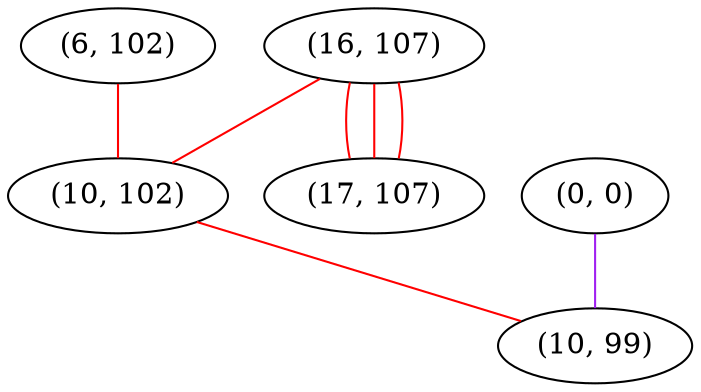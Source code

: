 graph "" {
"(16, 107)";
"(0, 0)";
"(6, 102)";
"(10, 102)";
"(10, 99)";
"(17, 107)";
"(16, 107)" -- "(10, 102)"  [color=red, key=0, weight=1];
"(16, 107)" -- "(17, 107)"  [color=red, key=0, weight=1];
"(16, 107)" -- "(17, 107)"  [color=red, key=1, weight=1];
"(16, 107)" -- "(17, 107)"  [color=red, key=2, weight=1];
"(0, 0)" -- "(10, 99)"  [color=purple, key=0, weight=4];
"(6, 102)" -- "(10, 102)"  [color=red, key=0, weight=1];
"(10, 102)" -- "(10, 99)"  [color=red, key=0, weight=1];
}
